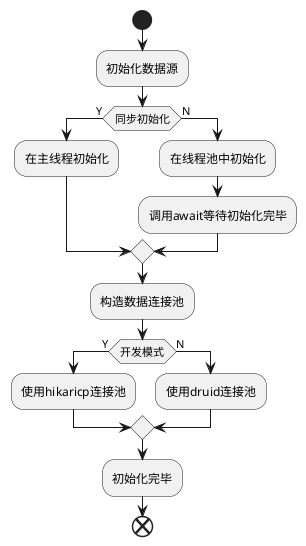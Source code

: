 @startuml
start
:初始化数据源;
if (同步初始化) then (Y)
:在主线程初始化;
else (N)
:在线程池中初始化;
:调用await等待初始化完毕;
endif
:构造数据连接池;
if (开发模式) then (Y)
:使用hikaricp连接池;
else (N)
:使用druid连接池;
endif
:初始化完毕;
end
@enduml